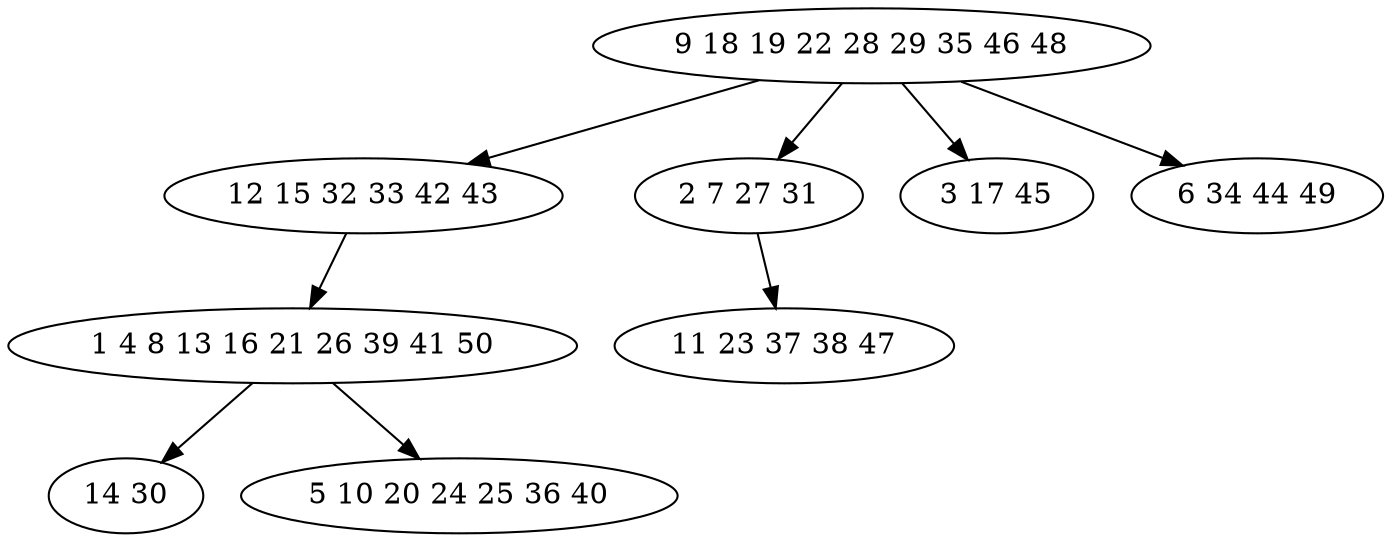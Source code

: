 digraph true_tree {
	"0" -> "1"
	"1" -> "2"
	"2" -> "3"
	"0" -> "4"
	"0" -> "5"
	"2" -> "6"
	"0" -> "7"
	"4" -> "8"
	"0" [label="9 18 19 22 28 29 35 46 48"];
	"1" [label="12 15 32 33 42 43"];
	"2" [label="1 4 8 13 16 21 26 39 41 50"];
	"3" [label="14 30"];
	"4" [label="2 7 27 31"];
	"5" [label="3 17 45"];
	"6" [label="5 10 20 24 25 36 40"];
	"7" [label="6 34 44 49"];
	"8" [label="11 23 37 38 47"];
}

